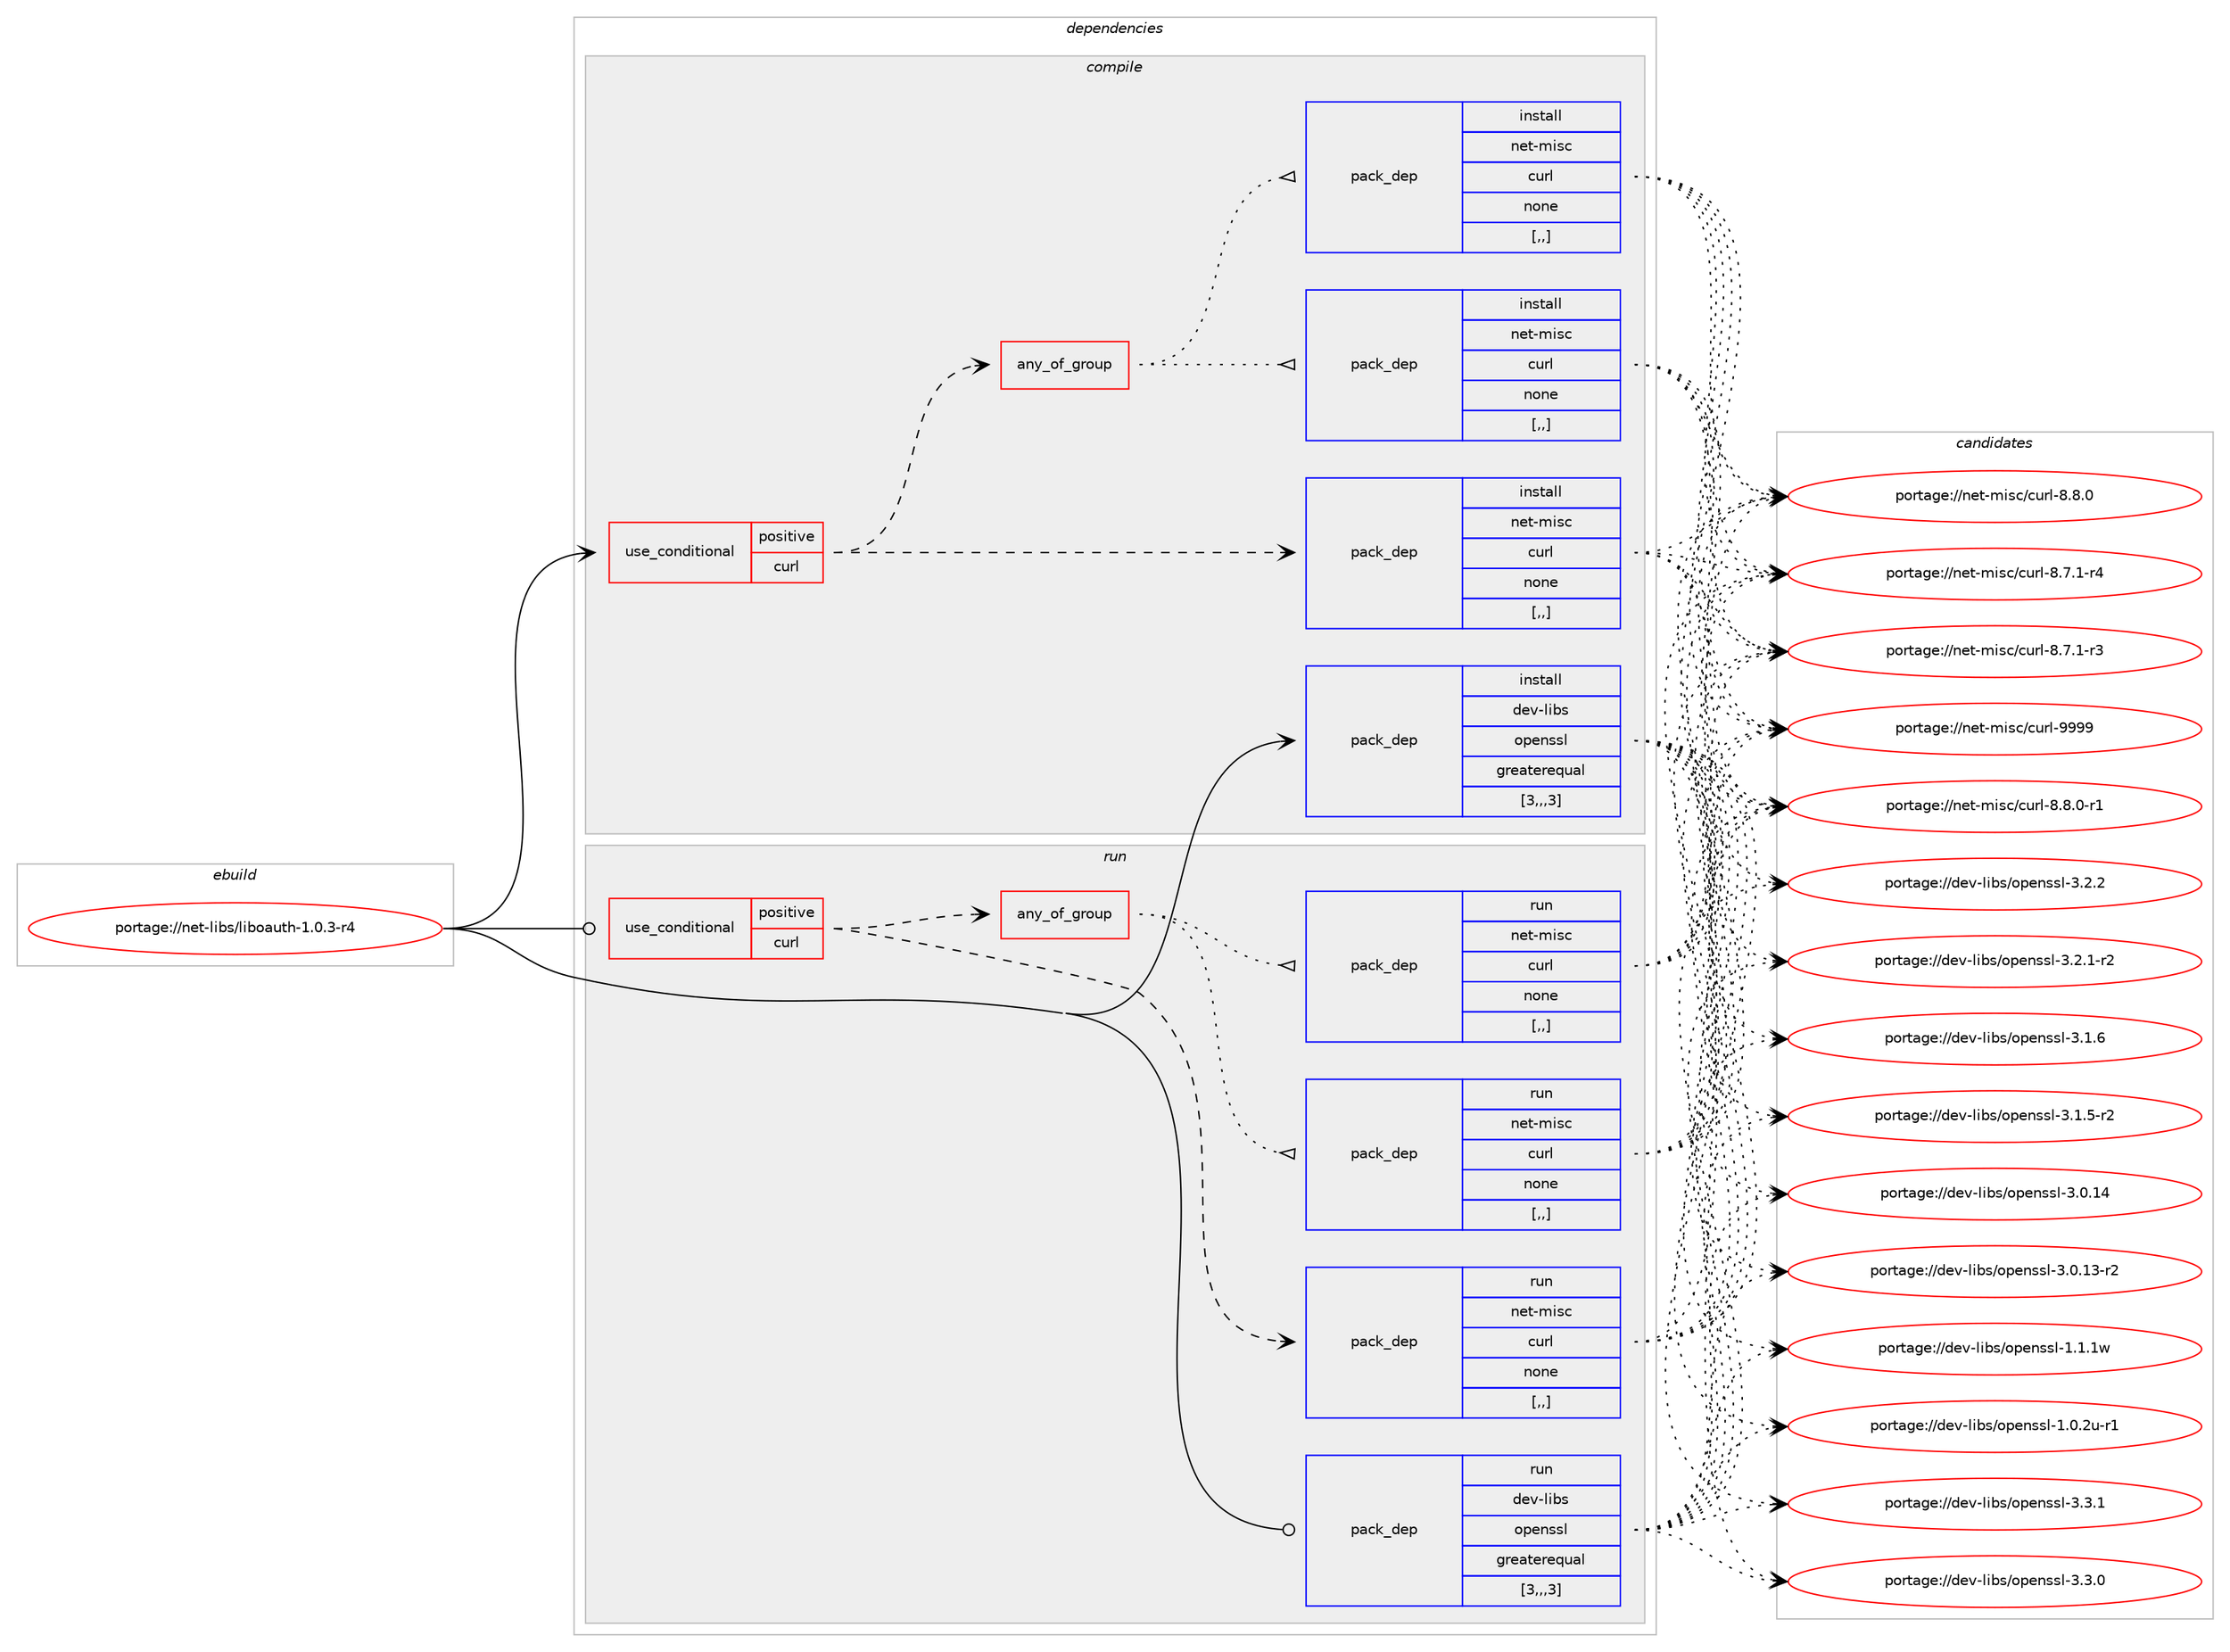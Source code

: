 digraph prolog {

# *************
# Graph options
# *************

newrank=true;
concentrate=true;
compound=true;
graph [rankdir=LR,fontname=Helvetica,fontsize=10,ranksep=1.5];#, ranksep=2.5, nodesep=0.2];
edge  [arrowhead=vee];
node  [fontname=Helvetica,fontsize=10];

# **********
# The ebuild
# **********

subgraph cluster_leftcol {
color=gray;
rank=same;
label=<<i>ebuild</i>>;
id [label="portage://net-libs/liboauth-1.0.3-r4", color=red, width=4, href="../net-libs/liboauth-1.0.3-r4.svg"];
}

# ****************
# The dependencies
# ****************

subgraph cluster_midcol {
color=gray;
label=<<i>dependencies</i>>;
subgraph cluster_compile {
fillcolor="#eeeeee";
style=filled;
label=<<i>compile</i>>;
subgraph cond93149 {
dependency357155 [label=<<TABLE BORDER="0" CELLBORDER="1" CELLSPACING="0" CELLPADDING="4"><TR><TD ROWSPAN="3" CELLPADDING="10">use_conditional</TD></TR><TR><TD>positive</TD></TR><TR><TD>curl</TD></TR></TABLE>>, shape=none, color=red];
subgraph pack261357 {
dependency357156 [label=<<TABLE BORDER="0" CELLBORDER="1" CELLSPACING="0" CELLPADDING="4" WIDTH="220"><TR><TD ROWSPAN="6" CELLPADDING="30">pack_dep</TD></TR><TR><TD WIDTH="110">install</TD></TR><TR><TD>net-misc</TD></TR><TR><TD>curl</TD></TR><TR><TD>none</TD></TR><TR><TD>[,,]</TD></TR></TABLE>>, shape=none, color=blue];
}
dependency357155:e -> dependency357156:w [weight=20,style="dashed",arrowhead="vee"];
subgraph any2462 {
dependency357157 [label=<<TABLE BORDER="0" CELLBORDER="1" CELLSPACING="0" CELLPADDING="4"><TR><TD CELLPADDING="10">any_of_group</TD></TR></TABLE>>, shape=none, color=red];subgraph pack261358 {
dependency357158 [label=<<TABLE BORDER="0" CELLBORDER="1" CELLSPACING="0" CELLPADDING="4" WIDTH="220"><TR><TD ROWSPAN="6" CELLPADDING="30">pack_dep</TD></TR><TR><TD WIDTH="110">install</TD></TR><TR><TD>net-misc</TD></TR><TR><TD>curl</TD></TR><TR><TD>none</TD></TR><TR><TD>[,,]</TD></TR></TABLE>>, shape=none, color=blue];
}
dependency357157:e -> dependency357158:w [weight=20,style="dotted",arrowhead="oinv"];
subgraph pack261359 {
dependency357159 [label=<<TABLE BORDER="0" CELLBORDER="1" CELLSPACING="0" CELLPADDING="4" WIDTH="220"><TR><TD ROWSPAN="6" CELLPADDING="30">pack_dep</TD></TR><TR><TD WIDTH="110">install</TD></TR><TR><TD>net-misc</TD></TR><TR><TD>curl</TD></TR><TR><TD>none</TD></TR><TR><TD>[,,]</TD></TR></TABLE>>, shape=none, color=blue];
}
dependency357157:e -> dependency357159:w [weight=20,style="dotted",arrowhead="oinv"];
}
dependency357155:e -> dependency357157:w [weight=20,style="dashed",arrowhead="vee"];
}
id:e -> dependency357155:w [weight=20,style="solid",arrowhead="vee"];
subgraph pack261360 {
dependency357160 [label=<<TABLE BORDER="0" CELLBORDER="1" CELLSPACING="0" CELLPADDING="4" WIDTH="220"><TR><TD ROWSPAN="6" CELLPADDING="30">pack_dep</TD></TR><TR><TD WIDTH="110">install</TD></TR><TR><TD>dev-libs</TD></TR><TR><TD>openssl</TD></TR><TR><TD>greaterequal</TD></TR><TR><TD>[3,,,3]</TD></TR></TABLE>>, shape=none, color=blue];
}
id:e -> dependency357160:w [weight=20,style="solid",arrowhead="vee"];
}
subgraph cluster_compileandrun {
fillcolor="#eeeeee";
style=filled;
label=<<i>compile and run</i>>;
}
subgraph cluster_run {
fillcolor="#eeeeee";
style=filled;
label=<<i>run</i>>;
subgraph cond93150 {
dependency357161 [label=<<TABLE BORDER="0" CELLBORDER="1" CELLSPACING="0" CELLPADDING="4"><TR><TD ROWSPAN="3" CELLPADDING="10">use_conditional</TD></TR><TR><TD>positive</TD></TR><TR><TD>curl</TD></TR></TABLE>>, shape=none, color=red];
subgraph pack261361 {
dependency357162 [label=<<TABLE BORDER="0" CELLBORDER="1" CELLSPACING="0" CELLPADDING="4" WIDTH="220"><TR><TD ROWSPAN="6" CELLPADDING="30">pack_dep</TD></TR><TR><TD WIDTH="110">run</TD></TR><TR><TD>net-misc</TD></TR><TR><TD>curl</TD></TR><TR><TD>none</TD></TR><TR><TD>[,,]</TD></TR></TABLE>>, shape=none, color=blue];
}
dependency357161:e -> dependency357162:w [weight=20,style="dashed",arrowhead="vee"];
subgraph any2463 {
dependency357163 [label=<<TABLE BORDER="0" CELLBORDER="1" CELLSPACING="0" CELLPADDING="4"><TR><TD CELLPADDING="10">any_of_group</TD></TR></TABLE>>, shape=none, color=red];subgraph pack261362 {
dependency357164 [label=<<TABLE BORDER="0" CELLBORDER="1" CELLSPACING="0" CELLPADDING="4" WIDTH="220"><TR><TD ROWSPAN="6" CELLPADDING="30">pack_dep</TD></TR><TR><TD WIDTH="110">run</TD></TR><TR><TD>net-misc</TD></TR><TR><TD>curl</TD></TR><TR><TD>none</TD></TR><TR><TD>[,,]</TD></TR></TABLE>>, shape=none, color=blue];
}
dependency357163:e -> dependency357164:w [weight=20,style="dotted",arrowhead="oinv"];
subgraph pack261363 {
dependency357165 [label=<<TABLE BORDER="0" CELLBORDER="1" CELLSPACING="0" CELLPADDING="4" WIDTH="220"><TR><TD ROWSPAN="6" CELLPADDING="30">pack_dep</TD></TR><TR><TD WIDTH="110">run</TD></TR><TR><TD>net-misc</TD></TR><TR><TD>curl</TD></TR><TR><TD>none</TD></TR><TR><TD>[,,]</TD></TR></TABLE>>, shape=none, color=blue];
}
dependency357163:e -> dependency357165:w [weight=20,style="dotted",arrowhead="oinv"];
}
dependency357161:e -> dependency357163:w [weight=20,style="dashed",arrowhead="vee"];
}
id:e -> dependency357161:w [weight=20,style="solid",arrowhead="odot"];
subgraph pack261364 {
dependency357166 [label=<<TABLE BORDER="0" CELLBORDER="1" CELLSPACING="0" CELLPADDING="4" WIDTH="220"><TR><TD ROWSPAN="6" CELLPADDING="30">pack_dep</TD></TR><TR><TD WIDTH="110">run</TD></TR><TR><TD>dev-libs</TD></TR><TR><TD>openssl</TD></TR><TR><TD>greaterequal</TD></TR><TR><TD>[3,,,3]</TD></TR></TABLE>>, shape=none, color=blue];
}
id:e -> dependency357166:w [weight=20,style="solid",arrowhead="odot"];
}
}

# **************
# The candidates
# **************

subgraph cluster_choices {
rank=same;
color=gray;
label=<<i>candidates</i>>;

subgraph choice261357 {
color=black;
nodesep=1;
choice110101116451091051159947991171141084557575757 [label="portage://net-misc/curl-9999", color=red, width=4,href="../net-misc/curl-9999.svg"];
choice110101116451091051159947991171141084556465646484511449 [label="portage://net-misc/curl-8.8.0-r1", color=red, width=4,href="../net-misc/curl-8.8.0-r1.svg"];
choice11010111645109105115994799117114108455646564648 [label="portage://net-misc/curl-8.8.0", color=red, width=4,href="../net-misc/curl-8.8.0.svg"];
choice110101116451091051159947991171141084556465546494511452 [label="portage://net-misc/curl-8.7.1-r4", color=red, width=4,href="../net-misc/curl-8.7.1-r4.svg"];
choice110101116451091051159947991171141084556465546494511451 [label="portage://net-misc/curl-8.7.1-r3", color=red, width=4,href="../net-misc/curl-8.7.1-r3.svg"];
dependency357156:e -> choice110101116451091051159947991171141084557575757:w [style=dotted,weight="100"];
dependency357156:e -> choice110101116451091051159947991171141084556465646484511449:w [style=dotted,weight="100"];
dependency357156:e -> choice11010111645109105115994799117114108455646564648:w [style=dotted,weight="100"];
dependency357156:e -> choice110101116451091051159947991171141084556465546494511452:w [style=dotted,weight="100"];
dependency357156:e -> choice110101116451091051159947991171141084556465546494511451:w [style=dotted,weight="100"];
}
subgraph choice261358 {
color=black;
nodesep=1;
choice110101116451091051159947991171141084557575757 [label="portage://net-misc/curl-9999", color=red, width=4,href="../net-misc/curl-9999.svg"];
choice110101116451091051159947991171141084556465646484511449 [label="portage://net-misc/curl-8.8.0-r1", color=red, width=4,href="../net-misc/curl-8.8.0-r1.svg"];
choice11010111645109105115994799117114108455646564648 [label="portage://net-misc/curl-8.8.0", color=red, width=4,href="../net-misc/curl-8.8.0.svg"];
choice110101116451091051159947991171141084556465546494511452 [label="portage://net-misc/curl-8.7.1-r4", color=red, width=4,href="../net-misc/curl-8.7.1-r4.svg"];
choice110101116451091051159947991171141084556465546494511451 [label="portage://net-misc/curl-8.7.1-r3", color=red, width=4,href="../net-misc/curl-8.7.1-r3.svg"];
dependency357158:e -> choice110101116451091051159947991171141084557575757:w [style=dotted,weight="100"];
dependency357158:e -> choice110101116451091051159947991171141084556465646484511449:w [style=dotted,weight="100"];
dependency357158:e -> choice11010111645109105115994799117114108455646564648:w [style=dotted,weight="100"];
dependency357158:e -> choice110101116451091051159947991171141084556465546494511452:w [style=dotted,weight="100"];
dependency357158:e -> choice110101116451091051159947991171141084556465546494511451:w [style=dotted,weight="100"];
}
subgraph choice261359 {
color=black;
nodesep=1;
choice110101116451091051159947991171141084557575757 [label="portage://net-misc/curl-9999", color=red, width=4,href="../net-misc/curl-9999.svg"];
choice110101116451091051159947991171141084556465646484511449 [label="portage://net-misc/curl-8.8.0-r1", color=red, width=4,href="../net-misc/curl-8.8.0-r1.svg"];
choice11010111645109105115994799117114108455646564648 [label="portage://net-misc/curl-8.8.0", color=red, width=4,href="../net-misc/curl-8.8.0.svg"];
choice110101116451091051159947991171141084556465546494511452 [label="portage://net-misc/curl-8.7.1-r4", color=red, width=4,href="../net-misc/curl-8.7.1-r4.svg"];
choice110101116451091051159947991171141084556465546494511451 [label="portage://net-misc/curl-8.7.1-r3", color=red, width=4,href="../net-misc/curl-8.7.1-r3.svg"];
dependency357159:e -> choice110101116451091051159947991171141084557575757:w [style=dotted,weight="100"];
dependency357159:e -> choice110101116451091051159947991171141084556465646484511449:w [style=dotted,weight="100"];
dependency357159:e -> choice11010111645109105115994799117114108455646564648:w [style=dotted,weight="100"];
dependency357159:e -> choice110101116451091051159947991171141084556465546494511452:w [style=dotted,weight="100"];
dependency357159:e -> choice110101116451091051159947991171141084556465546494511451:w [style=dotted,weight="100"];
}
subgraph choice261360 {
color=black;
nodesep=1;
choice100101118451081059811547111112101110115115108455146514649 [label="portage://dev-libs/openssl-3.3.1", color=red, width=4,href="../dev-libs/openssl-3.3.1.svg"];
choice100101118451081059811547111112101110115115108455146514648 [label="portage://dev-libs/openssl-3.3.0", color=red, width=4,href="../dev-libs/openssl-3.3.0.svg"];
choice100101118451081059811547111112101110115115108455146504650 [label="portage://dev-libs/openssl-3.2.2", color=red, width=4,href="../dev-libs/openssl-3.2.2.svg"];
choice1001011184510810598115471111121011101151151084551465046494511450 [label="portage://dev-libs/openssl-3.2.1-r2", color=red, width=4,href="../dev-libs/openssl-3.2.1-r2.svg"];
choice100101118451081059811547111112101110115115108455146494654 [label="portage://dev-libs/openssl-3.1.6", color=red, width=4,href="../dev-libs/openssl-3.1.6.svg"];
choice1001011184510810598115471111121011101151151084551464946534511450 [label="portage://dev-libs/openssl-3.1.5-r2", color=red, width=4,href="../dev-libs/openssl-3.1.5-r2.svg"];
choice10010111845108105981154711111210111011511510845514648464952 [label="portage://dev-libs/openssl-3.0.14", color=red, width=4,href="../dev-libs/openssl-3.0.14.svg"];
choice100101118451081059811547111112101110115115108455146484649514511450 [label="portage://dev-libs/openssl-3.0.13-r2", color=red, width=4,href="../dev-libs/openssl-3.0.13-r2.svg"];
choice100101118451081059811547111112101110115115108454946494649119 [label="portage://dev-libs/openssl-1.1.1w", color=red, width=4,href="../dev-libs/openssl-1.1.1w.svg"];
choice1001011184510810598115471111121011101151151084549464846501174511449 [label="portage://dev-libs/openssl-1.0.2u-r1", color=red, width=4,href="../dev-libs/openssl-1.0.2u-r1.svg"];
dependency357160:e -> choice100101118451081059811547111112101110115115108455146514649:w [style=dotted,weight="100"];
dependency357160:e -> choice100101118451081059811547111112101110115115108455146514648:w [style=dotted,weight="100"];
dependency357160:e -> choice100101118451081059811547111112101110115115108455146504650:w [style=dotted,weight="100"];
dependency357160:e -> choice1001011184510810598115471111121011101151151084551465046494511450:w [style=dotted,weight="100"];
dependency357160:e -> choice100101118451081059811547111112101110115115108455146494654:w [style=dotted,weight="100"];
dependency357160:e -> choice1001011184510810598115471111121011101151151084551464946534511450:w [style=dotted,weight="100"];
dependency357160:e -> choice10010111845108105981154711111210111011511510845514648464952:w [style=dotted,weight="100"];
dependency357160:e -> choice100101118451081059811547111112101110115115108455146484649514511450:w [style=dotted,weight="100"];
dependency357160:e -> choice100101118451081059811547111112101110115115108454946494649119:w [style=dotted,weight="100"];
dependency357160:e -> choice1001011184510810598115471111121011101151151084549464846501174511449:w [style=dotted,weight="100"];
}
subgraph choice261361 {
color=black;
nodesep=1;
choice110101116451091051159947991171141084557575757 [label="portage://net-misc/curl-9999", color=red, width=4,href="../net-misc/curl-9999.svg"];
choice110101116451091051159947991171141084556465646484511449 [label="portage://net-misc/curl-8.8.0-r1", color=red, width=4,href="../net-misc/curl-8.8.0-r1.svg"];
choice11010111645109105115994799117114108455646564648 [label="portage://net-misc/curl-8.8.0", color=red, width=4,href="../net-misc/curl-8.8.0.svg"];
choice110101116451091051159947991171141084556465546494511452 [label="portage://net-misc/curl-8.7.1-r4", color=red, width=4,href="../net-misc/curl-8.7.1-r4.svg"];
choice110101116451091051159947991171141084556465546494511451 [label="portage://net-misc/curl-8.7.1-r3", color=red, width=4,href="../net-misc/curl-8.7.1-r3.svg"];
dependency357162:e -> choice110101116451091051159947991171141084557575757:w [style=dotted,weight="100"];
dependency357162:e -> choice110101116451091051159947991171141084556465646484511449:w [style=dotted,weight="100"];
dependency357162:e -> choice11010111645109105115994799117114108455646564648:w [style=dotted,weight="100"];
dependency357162:e -> choice110101116451091051159947991171141084556465546494511452:w [style=dotted,weight="100"];
dependency357162:e -> choice110101116451091051159947991171141084556465546494511451:w [style=dotted,weight="100"];
}
subgraph choice261362 {
color=black;
nodesep=1;
choice110101116451091051159947991171141084557575757 [label="portage://net-misc/curl-9999", color=red, width=4,href="../net-misc/curl-9999.svg"];
choice110101116451091051159947991171141084556465646484511449 [label="portage://net-misc/curl-8.8.0-r1", color=red, width=4,href="../net-misc/curl-8.8.0-r1.svg"];
choice11010111645109105115994799117114108455646564648 [label="portage://net-misc/curl-8.8.0", color=red, width=4,href="../net-misc/curl-8.8.0.svg"];
choice110101116451091051159947991171141084556465546494511452 [label="portage://net-misc/curl-8.7.1-r4", color=red, width=4,href="../net-misc/curl-8.7.1-r4.svg"];
choice110101116451091051159947991171141084556465546494511451 [label="portage://net-misc/curl-8.7.1-r3", color=red, width=4,href="../net-misc/curl-8.7.1-r3.svg"];
dependency357164:e -> choice110101116451091051159947991171141084557575757:w [style=dotted,weight="100"];
dependency357164:e -> choice110101116451091051159947991171141084556465646484511449:w [style=dotted,weight="100"];
dependency357164:e -> choice11010111645109105115994799117114108455646564648:w [style=dotted,weight="100"];
dependency357164:e -> choice110101116451091051159947991171141084556465546494511452:w [style=dotted,weight="100"];
dependency357164:e -> choice110101116451091051159947991171141084556465546494511451:w [style=dotted,weight="100"];
}
subgraph choice261363 {
color=black;
nodesep=1;
choice110101116451091051159947991171141084557575757 [label="portage://net-misc/curl-9999", color=red, width=4,href="../net-misc/curl-9999.svg"];
choice110101116451091051159947991171141084556465646484511449 [label="portage://net-misc/curl-8.8.0-r1", color=red, width=4,href="../net-misc/curl-8.8.0-r1.svg"];
choice11010111645109105115994799117114108455646564648 [label="portage://net-misc/curl-8.8.0", color=red, width=4,href="../net-misc/curl-8.8.0.svg"];
choice110101116451091051159947991171141084556465546494511452 [label="portage://net-misc/curl-8.7.1-r4", color=red, width=4,href="../net-misc/curl-8.7.1-r4.svg"];
choice110101116451091051159947991171141084556465546494511451 [label="portage://net-misc/curl-8.7.1-r3", color=red, width=4,href="../net-misc/curl-8.7.1-r3.svg"];
dependency357165:e -> choice110101116451091051159947991171141084557575757:w [style=dotted,weight="100"];
dependency357165:e -> choice110101116451091051159947991171141084556465646484511449:w [style=dotted,weight="100"];
dependency357165:e -> choice11010111645109105115994799117114108455646564648:w [style=dotted,weight="100"];
dependency357165:e -> choice110101116451091051159947991171141084556465546494511452:w [style=dotted,weight="100"];
dependency357165:e -> choice110101116451091051159947991171141084556465546494511451:w [style=dotted,weight="100"];
}
subgraph choice261364 {
color=black;
nodesep=1;
choice100101118451081059811547111112101110115115108455146514649 [label="portage://dev-libs/openssl-3.3.1", color=red, width=4,href="../dev-libs/openssl-3.3.1.svg"];
choice100101118451081059811547111112101110115115108455146514648 [label="portage://dev-libs/openssl-3.3.0", color=red, width=4,href="../dev-libs/openssl-3.3.0.svg"];
choice100101118451081059811547111112101110115115108455146504650 [label="portage://dev-libs/openssl-3.2.2", color=red, width=4,href="../dev-libs/openssl-3.2.2.svg"];
choice1001011184510810598115471111121011101151151084551465046494511450 [label="portage://dev-libs/openssl-3.2.1-r2", color=red, width=4,href="../dev-libs/openssl-3.2.1-r2.svg"];
choice100101118451081059811547111112101110115115108455146494654 [label="portage://dev-libs/openssl-3.1.6", color=red, width=4,href="../dev-libs/openssl-3.1.6.svg"];
choice1001011184510810598115471111121011101151151084551464946534511450 [label="portage://dev-libs/openssl-3.1.5-r2", color=red, width=4,href="../dev-libs/openssl-3.1.5-r2.svg"];
choice10010111845108105981154711111210111011511510845514648464952 [label="portage://dev-libs/openssl-3.0.14", color=red, width=4,href="../dev-libs/openssl-3.0.14.svg"];
choice100101118451081059811547111112101110115115108455146484649514511450 [label="portage://dev-libs/openssl-3.0.13-r2", color=red, width=4,href="../dev-libs/openssl-3.0.13-r2.svg"];
choice100101118451081059811547111112101110115115108454946494649119 [label="portage://dev-libs/openssl-1.1.1w", color=red, width=4,href="../dev-libs/openssl-1.1.1w.svg"];
choice1001011184510810598115471111121011101151151084549464846501174511449 [label="portage://dev-libs/openssl-1.0.2u-r1", color=red, width=4,href="../dev-libs/openssl-1.0.2u-r1.svg"];
dependency357166:e -> choice100101118451081059811547111112101110115115108455146514649:w [style=dotted,weight="100"];
dependency357166:e -> choice100101118451081059811547111112101110115115108455146514648:w [style=dotted,weight="100"];
dependency357166:e -> choice100101118451081059811547111112101110115115108455146504650:w [style=dotted,weight="100"];
dependency357166:e -> choice1001011184510810598115471111121011101151151084551465046494511450:w [style=dotted,weight="100"];
dependency357166:e -> choice100101118451081059811547111112101110115115108455146494654:w [style=dotted,weight="100"];
dependency357166:e -> choice1001011184510810598115471111121011101151151084551464946534511450:w [style=dotted,weight="100"];
dependency357166:e -> choice10010111845108105981154711111210111011511510845514648464952:w [style=dotted,weight="100"];
dependency357166:e -> choice100101118451081059811547111112101110115115108455146484649514511450:w [style=dotted,weight="100"];
dependency357166:e -> choice100101118451081059811547111112101110115115108454946494649119:w [style=dotted,weight="100"];
dependency357166:e -> choice1001011184510810598115471111121011101151151084549464846501174511449:w [style=dotted,weight="100"];
}
}

}
